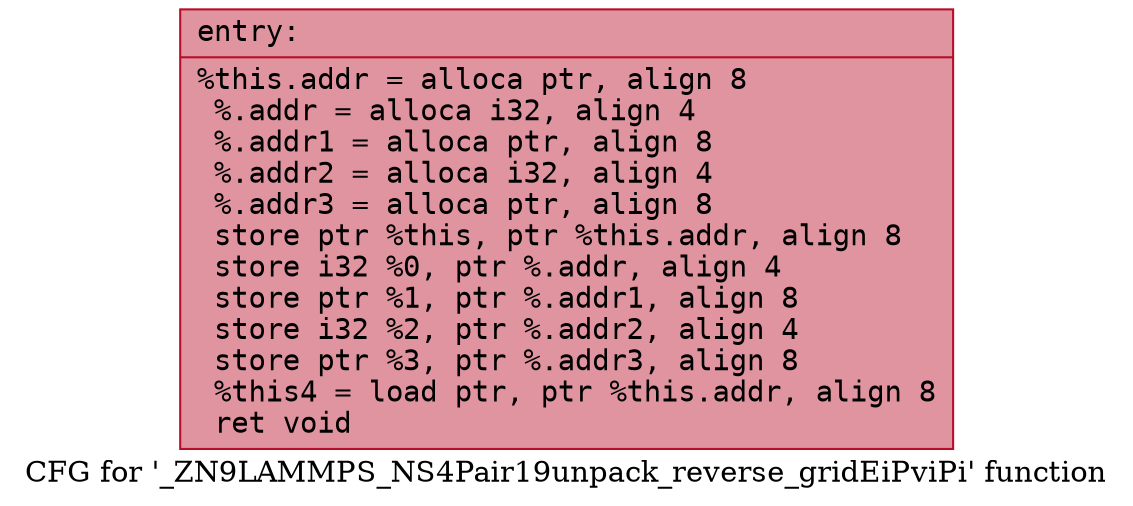 digraph "CFG for '_ZN9LAMMPS_NS4Pair19unpack_reverse_gridEiPviPi' function" {
	label="CFG for '_ZN9LAMMPS_NS4Pair19unpack_reverse_gridEiPviPi' function";

	Node0x55f528d9a380 [shape=record,color="#b70d28ff", style=filled, fillcolor="#b70d2870" fontname="Courier",label="{entry:\l|  %this.addr = alloca ptr, align 8\l  %.addr = alloca i32, align 4\l  %.addr1 = alloca ptr, align 8\l  %.addr2 = alloca i32, align 4\l  %.addr3 = alloca ptr, align 8\l  store ptr %this, ptr %this.addr, align 8\l  store i32 %0, ptr %.addr, align 4\l  store ptr %1, ptr %.addr1, align 8\l  store i32 %2, ptr %.addr2, align 4\l  store ptr %3, ptr %.addr3, align 8\l  %this4 = load ptr, ptr %this.addr, align 8\l  ret void\l}"];
}
